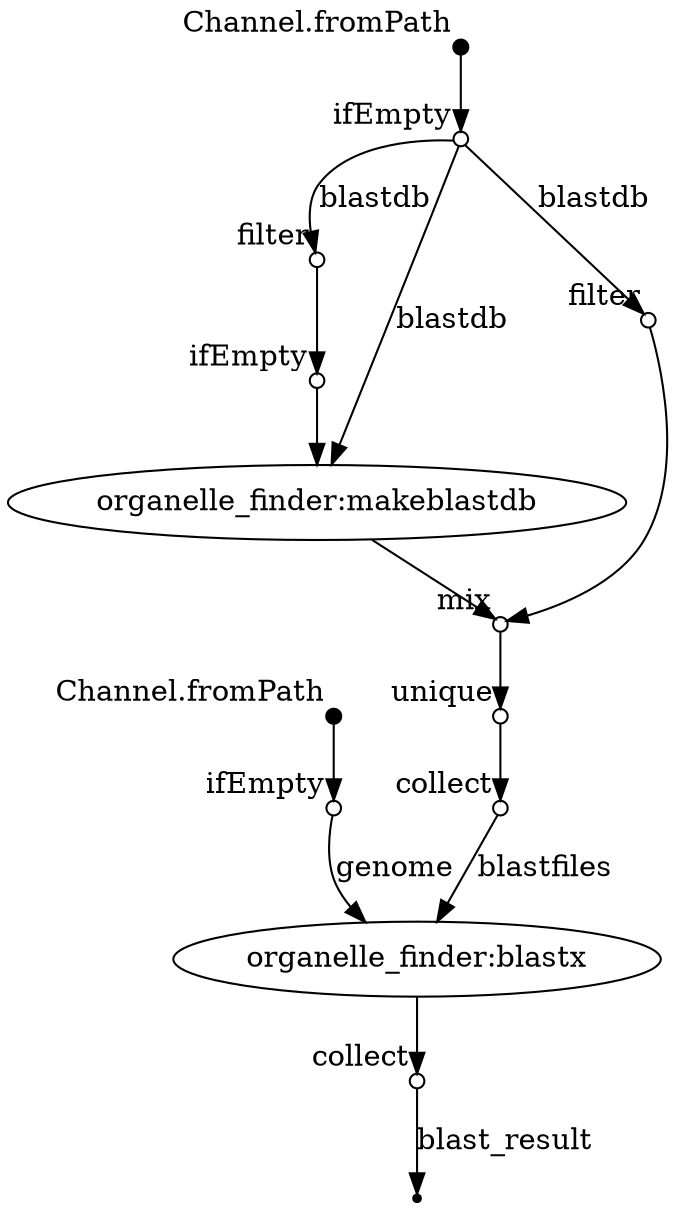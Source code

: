 digraph "pipeline_dag" {
p0 [shape=point,label="",fixedsize=true,width=0.1,xlabel="Channel.fromPath"];
p1 [shape=circle,label="",fixedsize=true,width=0.1,xlabel="ifEmpty"];
p0 -> p1;

p1 [shape=circle,label="",fixedsize=true,width=0.1,xlabel="ifEmpty"];
p11 [label="organelle_finder:blastx"];
p1 -> p11 [label="genome"];

p2 [shape=point,label="",fixedsize=true,width=0.1,xlabel="Channel.fromPath"];
p3 [shape=circle,label="",fixedsize=true,width=0.1,xlabel="ifEmpty"];
p2 -> p3;

p3 [shape=circle,label="",fixedsize=true,width=0.1,xlabel="ifEmpty"];
p4 [shape=circle,label="",fixedsize=true,width=0.1,xlabel="filter"];
p3 -> p4 [label="blastdb"];

p4 [shape=circle,label="",fixedsize=true,width=0.1,xlabel="filter"];
p5 [shape=circle,label="",fixedsize=true,width=0.1,xlabel="ifEmpty"];
p4 -> p5;

p5 [shape=circle,label="",fixedsize=true,width=0.1,xlabel="ifEmpty"];
p6 [label="organelle_finder:makeblastdb"];
p5 -> p6;

p3 [shape=circle,label="",fixedsize=true,width=0.1,xlabel="ifEmpty"];
p6 [label="organelle_finder:makeblastdb"];
p3 -> p6 [label="blastdb"];

p6 [label="organelle_finder:makeblastdb"];
p8 [shape=circle,label="",fixedsize=true,width=0.1,xlabel="mix"];
p6 -> p8;

p3 [shape=circle,label="",fixedsize=true,width=0.1,xlabel="ifEmpty"];
p7 [shape=circle,label="",fixedsize=true,width=0.1,xlabel="filter"];
p3 -> p7 [label="blastdb"];

p7 [shape=circle,label="",fixedsize=true,width=0.1,xlabel="filter"];
p8 [shape=circle,label="",fixedsize=true,width=0.1,xlabel="mix"];
p7 -> p8;

p8 [shape=circle,label="",fixedsize=true,width=0.1,xlabel="mix"];
p9 [shape=circle,label="",fixedsize=true,width=0.1,xlabel="unique"];
p8 -> p9;

p9 [shape=circle,label="",fixedsize=true,width=0.1,xlabel="unique"];
p10 [shape=circle,label="",fixedsize=true,width=0.1,xlabel="collect"];
p9 -> p10;

p10 [shape=circle,label="",fixedsize=true,width=0.1,xlabel="collect"];
p11 [label="organelle_finder:blastx"];
p10 -> p11 [label="blastfiles"];

p11 [label="organelle_finder:blastx"];
p12 [shape=circle,label="",fixedsize=true,width=0.1,xlabel="collect"];
p11 -> p12;

p12 [shape=circle,label="",fixedsize=true,width=0.1,xlabel="collect"];
p13 [shape=point];
p12 -> p13 [label="blast_result"];

}
